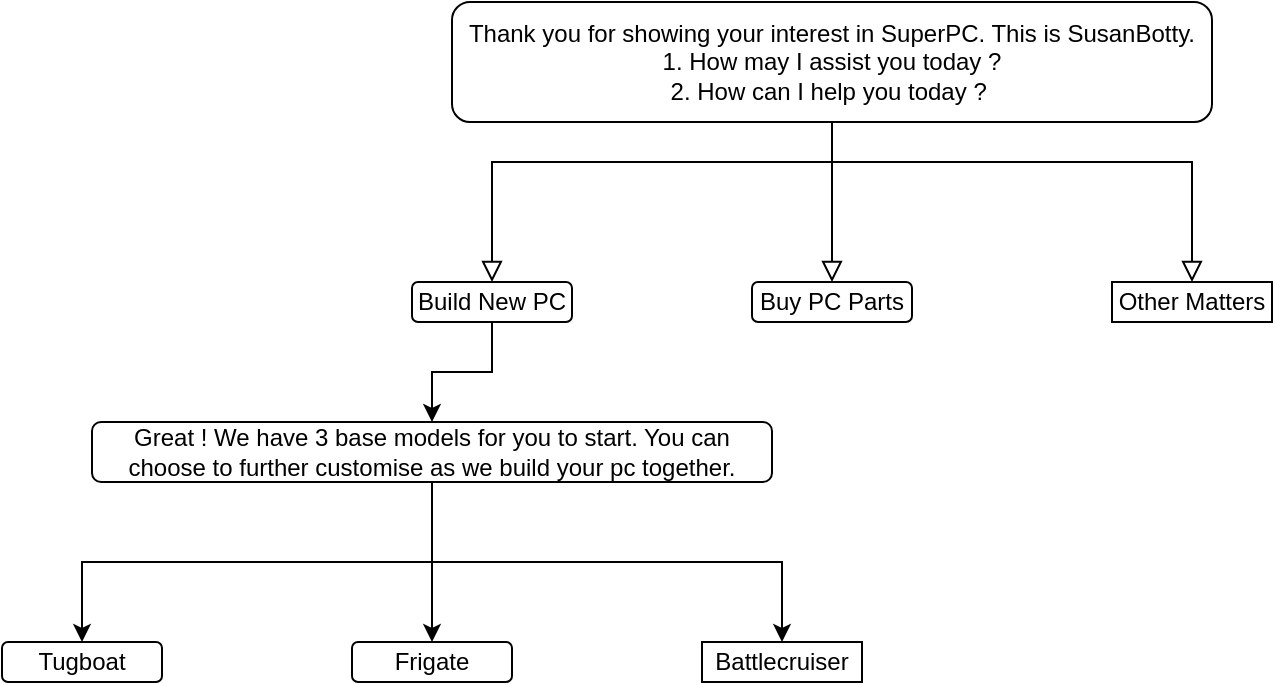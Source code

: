 <mxfile version="22.0.8" type="github">
  <diagram id="C5RBs43oDa-KdzZeNtuy" name="Page-1">
    <mxGraphModel dx="1845" dy="676" grid="1" gridSize="10" guides="1" tooltips="1" connect="1" arrows="1" fold="1" page="1" pageScale="1" pageWidth="827" pageHeight="1169" math="0" shadow="0">
      <root>
        <mxCell id="WIyWlLk6GJQsqaUBKTNV-0" />
        <mxCell id="WIyWlLk6GJQsqaUBKTNV-1" parent="WIyWlLk6GJQsqaUBKTNV-0" />
        <mxCell id="WIyWlLk6GJQsqaUBKTNV-2" value="" style="rounded=0;html=1;jettySize=auto;orthogonalLoop=1;fontSize=11;endArrow=block;endFill=0;endSize=8;strokeWidth=1;shadow=0;labelBackgroundColor=none;edgeStyle=orthogonalEdgeStyle;entryX=0.5;entryY=0;entryDx=0;entryDy=0;" parent="WIyWlLk6GJQsqaUBKTNV-1" target="eA1Nt5mad9_NSeWrWCWu-1" edge="1">
          <mxGeometry relative="1" as="geometry">
            <mxPoint x="350" y="120" as="sourcePoint" />
            <mxPoint x="220" y="150" as="targetPoint" />
            <Array as="points">
              <mxPoint x="350" y="140" />
              <mxPoint x="180" y="140" />
            </Array>
          </mxGeometry>
        </mxCell>
        <mxCell id="WIyWlLk6GJQsqaUBKTNV-3" value="Thank you for showing your interest in SuperPC. This is SusanBotty.&lt;br&gt;1. How may I assist you today ?&lt;br&gt;2. How can I help you today ?&amp;nbsp;" style="rounded=1;whiteSpace=wrap;html=1;fontSize=12;glass=0;strokeWidth=1;shadow=0;" parent="WIyWlLk6GJQsqaUBKTNV-1" vertex="1">
          <mxGeometry x="160" y="60" width="380" height="60" as="geometry" />
        </mxCell>
        <mxCell id="eA1Nt5mad9_NSeWrWCWu-0" value="" style="rounded=0;html=1;jettySize=auto;orthogonalLoop=1;fontSize=11;endArrow=block;endFill=0;endSize=8;strokeWidth=1;shadow=0;labelBackgroundColor=none;edgeStyle=orthogonalEdgeStyle;exitX=0.5;exitY=1;exitDx=0;exitDy=0;entryX=0.5;entryY=0;entryDx=0;entryDy=0;" edge="1" parent="WIyWlLk6GJQsqaUBKTNV-1" source="WIyWlLk6GJQsqaUBKTNV-3" target="eA1Nt5mad9_NSeWrWCWu-2">
          <mxGeometry relative="1" as="geometry">
            <mxPoint x="364.98" y="160.0" as="sourcePoint" />
            <mxPoint x="320" y="270" as="targetPoint" />
            <Array as="points">
              <mxPoint x="350" y="200" />
            </Array>
          </mxGeometry>
        </mxCell>
        <mxCell id="eA1Nt5mad9_NSeWrWCWu-13" value="" style="edgeStyle=orthogonalEdgeStyle;rounded=0;orthogonalLoop=1;jettySize=auto;html=1;" edge="1" parent="WIyWlLk6GJQsqaUBKTNV-1" source="eA1Nt5mad9_NSeWrWCWu-1" target="eA1Nt5mad9_NSeWrWCWu-6">
          <mxGeometry relative="1" as="geometry" />
        </mxCell>
        <mxCell id="eA1Nt5mad9_NSeWrWCWu-1" value="Build New PC" style="rounded=1;whiteSpace=wrap;html=1;fontSize=12;glass=0;strokeWidth=1;shadow=0;" vertex="1" parent="WIyWlLk6GJQsqaUBKTNV-1">
          <mxGeometry x="140" y="200" width="80" height="20" as="geometry" />
        </mxCell>
        <mxCell id="eA1Nt5mad9_NSeWrWCWu-2" value="Buy PC Parts" style="rounded=1;whiteSpace=wrap;html=1;fontSize=12;glass=0;strokeWidth=1;shadow=0;" vertex="1" parent="WIyWlLk6GJQsqaUBKTNV-1">
          <mxGeometry x="310" y="200" width="80" height="20" as="geometry" />
        </mxCell>
        <mxCell id="eA1Nt5mad9_NSeWrWCWu-3" value="" style="rounded=0;html=1;jettySize=auto;orthogonalLoop=1;fontSize=11;endArrow=block;endFill=0;endSize=8;strokeWidth=1;shadow=0;labelBackgroundColor=none;edgeStyle=orthogonalEdgeStyle;entryX=0.5;entryY=0;entryDx=0;entryDy=0;" edge="1" parent="WIyWlLk6GJQsqaUBKTNV-1" target="eA1Nt5mad9_NSeWrWCWu-4">
          <mxGeometry relative="1" as="geometry">
            <mxPoint x="350" y="120" as="sourcePoint" />
            <mxPoint x="450" y="320" as="targetPoint" />
            <Array as="points">
              <mxPoint x="350" y="140" />
              <mxPoint x="530" y="140" />
            </Array>
          </mxGeometry>
        </mxCell>
        <mxCell id="eA1Nt5mad9_NSeWrWCWu-4" value="Other Matters&lt;br&gt;" style="rounded=1;whiteSpace=wrap;html=1;fontSize=12;glass=0;strokeWidth=1;shadow=0;arcSize=0;" vertex="1" parent="WIyWlLk6GJQsqaUBKTNV-1">
          <mxGeometry x="490" y="200" width="80" height="20" as="geometry" />
        </mxCell>
        <mxCell id="eA1Nt5mad9_NSeWrWCWu-10" value="" style="edgeStyle=orthogonalEdgeStyle;rounded=0;orthogonalLoop=1;jettySize=auto;html=1;entryX=0.5;entryY=0;entryDx=0;entryDy=0;" edge="1" parent="WIyWlLk6GJQsqaUBKTNV-1" source="eA1Nt5mad9_NSeWrWCWu-6" target="eA1Nt5mad9_NSeWrWCWu-7">
          <mxGeometry relative="1" as="geometry" />
        </mxCell>
        <mxCell id="eA1Nt5mad9_NSeWrWCWu-6" value="Great ! We have 3 base models for you to start. You can choose to further customise as we build your pc together." style="rounded=1;whiteSpace=wrap;html=1;fontSize=12;glass=0;strokeWidth=1;shadow=0;" vertex="1" parent="WIyWlLk6GJQsqaUBKTNV-1">
          <mxGeometry x="-20" y="270" width="340" height="30" as="geometry" />
        </mxCell>
        <mxCell id="eA1Nt5mad9_NSeWrWCWu-7" value="Tugboat" style="rounded=1;whiteSpace=wrap;html=1;fontSize=12;glass=0;strokeWidth=1;shadow=0;" vertex="1" parent="WIyWlLk6GJQsqaUBKTNV-1">
          <mxGeometry x="-65" y="380" width="80" height="20" as="geometry" />
        </mxCell>
        <mxCell id="eA1Nt5mad9_NSeWrWCWu-8" value="Frigate" style="rounded=1;whiteSpace=wrap;html=1;fontSize=12;glass=0;strokeWidth=1;shadow=0;" vertex="1" parent="WIyWlLk6GJQsqaUBKTNV-1">
          <mxGeometry x="110" y="380" width="80" height="20" as="geometry" />
        </mxCell>
        <mxCell id="eA1Nt5mad9_NSeWrWCWu-9" value="Battlecruiser" style="rounded=1;whiteSpace=wrap;html=1;fontSize=12;glass=0;strokeWidth=1;shadow=0;arcSize=0;" vertex="1" parent="WIyWlLk6GJQsqaUBKTNV-1">
          <mxGeometry x="285" y="380" width="80" height="20" as="geometry" />
        </mxCell>
        <mxCell id="eA1Nt5mad9_NSeWrWCWu-11" value="" style="edgeStyle=orthogonalEdgeStyle;rounded=0;orthogonalLoop=1;jettySize=auto;html=1;entryX=0.5;entryY=0;entryDx=0;entryDy=0;" edge="1" parent="WIyWlLk6GJQsqaUBKTNV-1" target="eA1Nt5mad9_NSeWrWCWu-8">
          <mxGeometry relative="1" as="geometry">
            <mxPoint x="150" y="300" as="sourcePoint" />
            <mxPoint x="-25" y="380" as="targetPoint" />
            <Array as="points">
              <mxPoint x="150" y="380" />
            </Array>
          </mxGeometry>
        </mxCell>
        <mxCell id="eA1Nt5mad9_NSeWrWCWu-12" value="" style="edgeStyle=orthogonalEdgeStyle;rounded=0;orthogonalLoop=1;jettySize=auto;html=1;entryX=0.5;entryY=0;entryDx=0;entryDy=0;" edge="1" parent="WIyWlLk6GJQsqaUBKTNV-1" target="eA1Nt5mad9_NSeWrWCWu-9">
          <mxGeometry relative="1" as="geometry">
            <mxPoint x="150" y="300" as="sourcePoint" />
            <mxPoint x="325" y="340" as="targetPoint" />
            <Array as="points">
              <mxPoint x="150" y="340" />
              <mxPoint x="325" y="340" />
            </Array>
          </mxGeometry>
        </mxCell>
      </root>
    </mxGraphModel>
  </diagram>
</mxfile>
